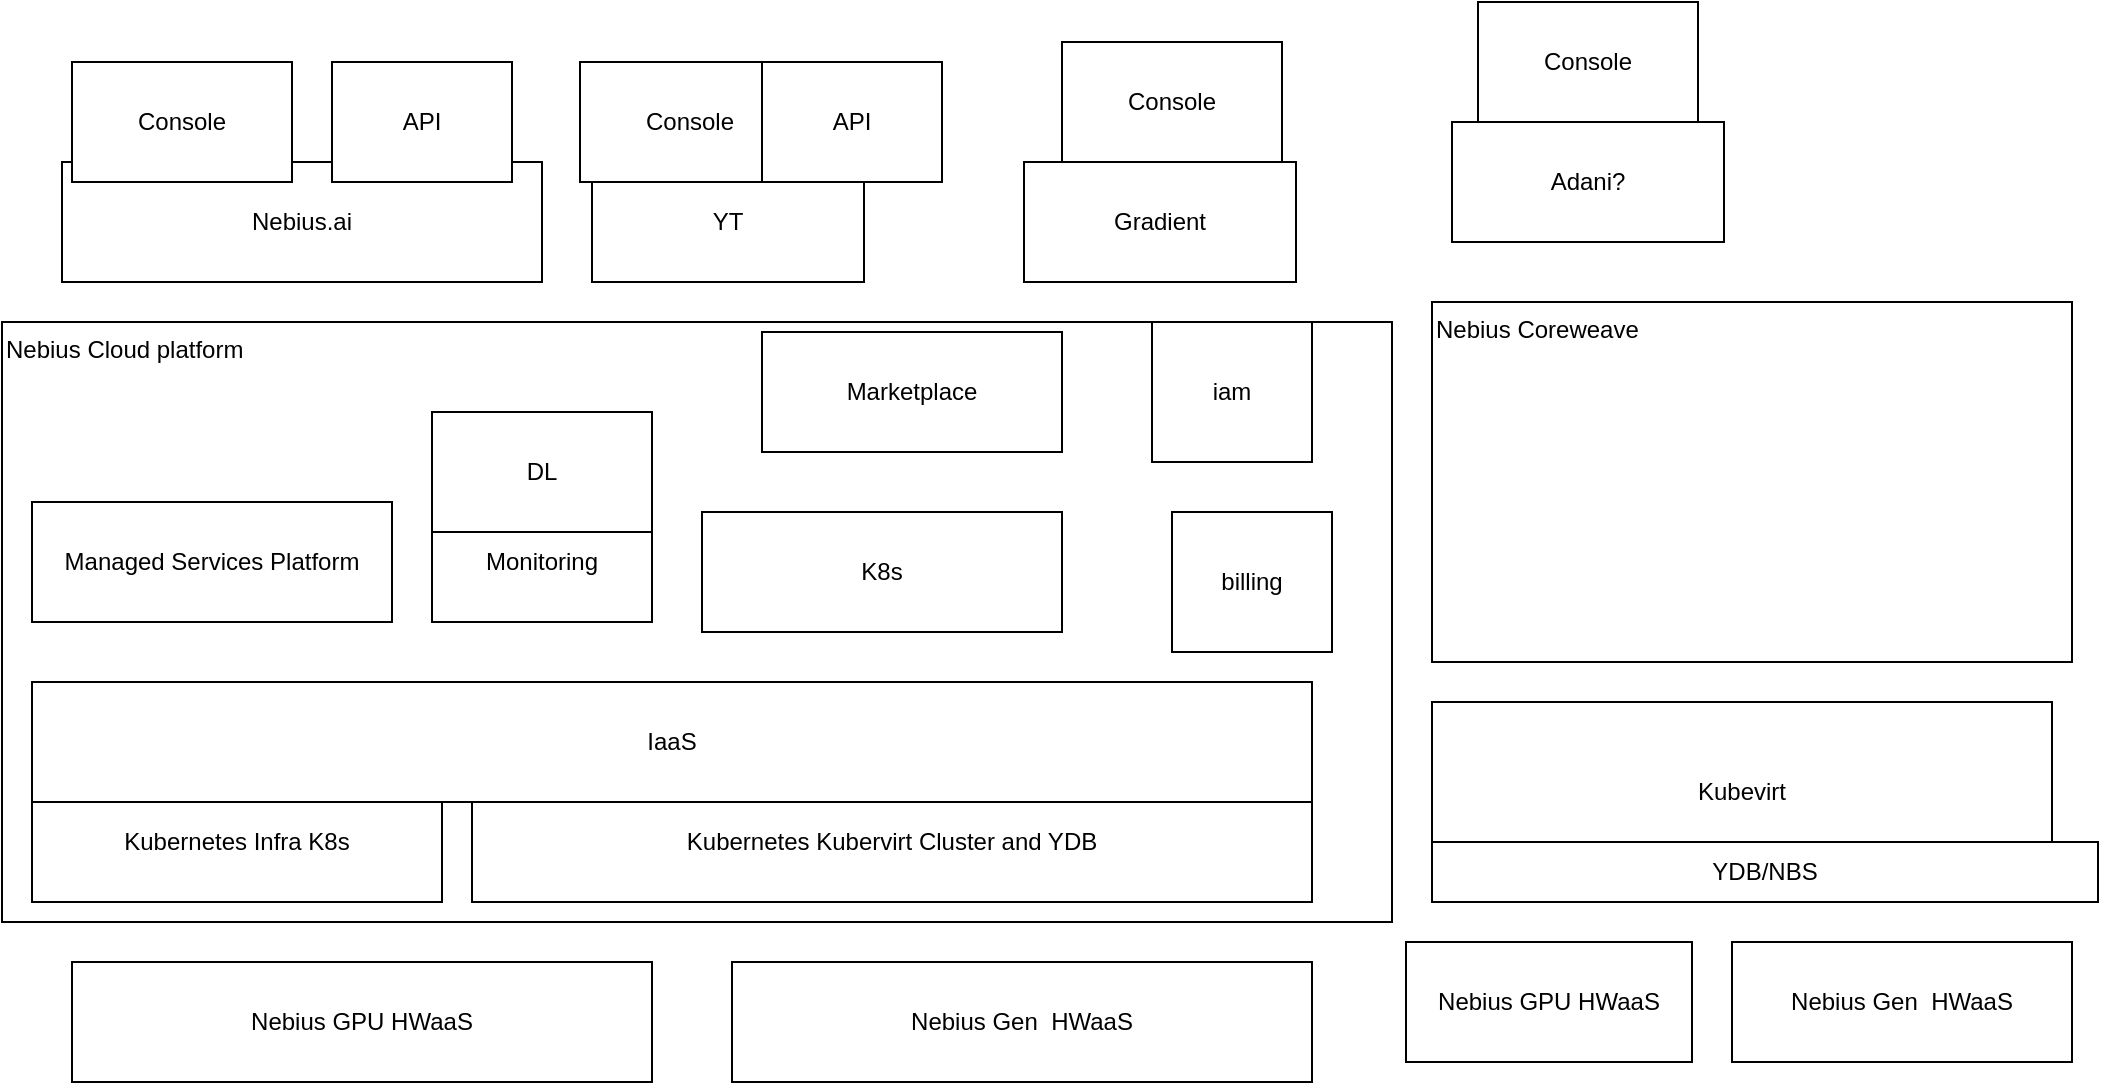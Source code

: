 <mxfile version="22.1.11" type="github">
  <diagram name="Страница — 1" id="5hGcMOGZf2VIPMHqFHNL">
    <mxGraphModel dx="1304" dy="1973" grid="1" gridSize="10" guides="1" tooltips="1" connect="1" arrows="1" fold="1" page="1" pageScale="1" pageWidth="827" pageHeight="1169" math="0" shadow="0">
      <root>
        <mxCell id="0" />
        <mxCell id="1" parent="0" />
        <mxCell id="WPVpoji-QZ5Nl2qnnzTQ-38" value="Nebius Cloud platform" style="rounded=0;whiteSpace=wrap;html=1;align=left;verticalAlign=top;" vertex="1" parent="1">
          <mxGeometry x="125" y="120" width="695" height="300" as="geometry" />
        </mxCell>
        <mxCell id="WPVpoji-QZ5Nl2qnnzTQ-1" value="Nebius GPU HWaaS" style="rounded=0;whiteSpace=wrap;html=1;" vertex="1" parent="1">
          <mxGeometry x="160" y="440" width="290" height="60" as="geometry" />
        </mxCell>
        <mxCell id="WPVpoji-QZ5Nl2qnnzTQ-4" value="Kubernetes Infra K8s" style="rounded=0;whiteSpace=wrap;html=1;" vertex="1" parent="1">
          <mxGeometry x="140" y="350" width="205" height="60" as="geometry" />
        </mxCell>
        <mxCell id="WPVpoji-QZ5Nl2qnnzTQ-5" value="Nebius Gen&amp;nbsp; HWaaS" style="rounded=0;whiteSpace=wrap;html=1;" vertex="1" parent="1">
          <mxGeometry x="490" y="440" width="290" height="60" as="geometry" />
        </mxCell>
        <mxCell id="WPVpoji-QZ5Nl2qnnzTQ-6" value="iam" style="rounded=0;whiteSpace=wrap;html=1;" vertex="1" parent="1">
          <mxGeometry x="700" y="120" width="80" height="70" as="geometry" />
        </mxCell>
        <mxCell id="WPVpoji-QZ5Nl2qnnzTQ-9" value="Managed Services Platform" style="rounded=0;whiteSpace=wrap;html=1;" vertex="1" parent="1">
          <mxGeometry x="140" y="210" width="180" height="60" as="geometry" />
        </mxCell>
        <mxCell id="WPVpoji-QZ5Nl2qnnzTQ-10" value="Marketplace" style="rounded=0;whiteSpace=wrap;html=1;" vertex="1" parent="1">
          <mxGeometry x="505" y="125" width="150" height="60" as="geometry" />
        </mxCell>
        <mxCell id="WPVpoji-QZ5Nl2qnnzTQ-11" value="billing" style="rounded=0;whiteSpace=wrap;html=1;" vertex="1" parent="1">
          <mxGeometry x="710" y="215" width="80" height="70" as="geometry" />
        </mxCell>
        <mxCell id="WPVpoji-QZ5Nl2qnnzTQ-18" value="Kubernetes Kubervirt Cluster and YDB" style="rounded=0;whiteSpace=wrap;html=1;" vertex="1" parent="1">
          <mxGeometry x="360" y="350" width="420" height="60" as="geometry" />
        </mxCell>
        <mxCell id="WPVpoji-QZ5Nl2qnnzTQ-12" value="Nebius.ai" style="rounded=0;whiteSpace=wrap;html=1;" vertex="1" parent="1">
          <mxGeometry x="155" y="40" width="240" height="60" as="geometry" />
        </mxCell>
        <mxCell id="WPVpoji-QZ5Nl2qnnzTQ-7" value="IaaS" style="rounded=0;whiteSpace=wrap;html=1;" vertex="1" parent="1">
          <mxGeometry x="140" y="300" width="640" height="60" as="geometry" />
        </mxCell>
        <mxCell id="WPVpoji-QZ5Nl2qnnzTQ-22" value="YT" style="rounded=0;whiteSpace=wrap;html=1;" vertex="1" parent="1">
          <mxGeometry x="420" y="40" width="136" height="60" as="geometry" />
        </mxCell>
        <mxCell id="WPVpoji-QZ5Nl2qnnzTQ-23" value="K8s" style="rounded=0;whiteSpace=wrap;html=1;" vertex="1" parent="1">
          <mxGeometry x="475" y="215" width="180" height="60" as="geometry" />
        </mxCell>
        <mxCell id="WPVpoji-QZ5Nl2qnnzTQ-26" value="Console" style="rounded=0;whiteSpace=wrap;html=1;" vertex="1" parent="1">
          <mxGeometry x="160" y="-10" width="110" height="60" as="geometry" />
        </mxCell>
        <mxCell id="WPVpoji-QZ5Nl2qnnzTQ-29" value="API" style="rounded=0;whiteSpace=wrap;html=1;" vertex="1" parent="1">
          <mxGeometry x="290" y="-10" width="90" height="60" as="geometry" />
        </mxCell>
        <mxCell id="WPVpoji-QZ5Nl2qnnzTQ-31" value="Console" style="rounded=0;whiteSpace=wrap;html=1;" vertex="1" parent="1">
          <mxGeometry x="414" y="-10" width="110" height="60" as="geometry" />
        </mxCell>
        <mxCell id="WPVpoji-QZ5Nl2qnnzTQ-32" value="API" style="rounded=0;whiteSpace=wrap;html=1;" vertex="1" parent="1">
          <mxGeometry x="505" y="-10" width="90" height="60" as="geometry" />
        </mxCell>
        <mxCell id="WPVpoji-QZ5Nl2qnnzTQ-33" value="Monitoring" style="rounded=0;whiteSpace=wrap;html=1;" vertex="1" parent="1">
          <mxGeometry x="340" y="210" width="110" height="60" as="geometry" />
        </mxCell>
        <mxCell id="WPVpoji-QZ5Nl2qnnzTQ-34" value="DL" style="rounded=0;whiteSpace=wrap;html=1;" vertex="1" parent="1">
          <mxGeometry x="340" y="165" width="110" height="60" as="geometry" />
        </mxCell>
        <mxCell id="WPVpoji-QZ5Nl2qnnzTQ-35" value="Gradient" style="rounded=0;whiteSpace=wrap;html=1;" vertex="1" parent="1">
          <mxGeometry x="636" y="40" width="136" height="60" as="geometry" />
        </mxCell>
        <mxCell id="WPVpoji-QZ5Nl2qnnzTQ-36" value="Console" style="rounded=0;whiteSpace=wrap;html=1;" vertex="1" parent="1">
          <mxGeometry x="655" y="-20" width="110" height="60" as="geometry" />
        </mxCell>
        <mxCell id="WPVpoji-QZ5Nl2qnnzTQ-42" value="Nebius Coreweave" style="rounded=0;whiteSpace=wrap;html=1;align=left;verticalAlign=top;" vertex="1" parent="1">
          <mxGeometry x="840" y="110" width="320" height="180" as="geometry" />
        </mxCell>
        <mxCell id="WPVpoji-QZ5Nl2qnnzTQ-44" value="Nebius GPU HWaaS" style="rounded=0;whiteSpace=wrap;html=1;" vertex="1" parent="1">
          <mxGeometry x="827" y="430" width="143" height="60" as="geometry" />
        </mxCell>
        <mxCell id="WPVpoji-QZ5Nl2qnnzTQ-45" value="Nebius Gen&amp;nbsp; HWaaS" style="rounded=0;whiteSpace=wrap;html=1;" vertex="1" parent="1">
          <mxGeometry x="990" y="430" width="170" height="60" as="geometry" />
        </mxCell>
        <mxCell id="WPVpoji-QZ5Nl2qnnzTQ-47" value="Kubevirt" style="rounded=0;whiteSpace=wrap;html=1;" vertex="1" parent="1">
          <mxGeometry x="840" y="310" width="310" height="90" as="geometry" />
        </mxCell>
        <mxCell id="WPVpoji-QZ5Nl2qnnzTQ-52" value="Adani?" style="rounded=0;whiteSpace=wrap;html=1;" vertex="1" parent="1">
          <mxGeometry x="850" y="20" width="136" height="60" as="geometry" />
        </mxCell>
        <mxCell id="WPVpoji-QZ5Nl2qnnzTQ-53" value="Console" style="rounded=0;whiteSpace=wrap;html=1;" vertex="1" parent="1">
          <mxGeometry x="863" y="-40" width="110" height="60" as="geometry" />
        </mxCell>
        <mxCell id="WPVpoji-QZ5Nl2qnnzTQ-56" value="YDB/NBS" style="rounded=0;whiteSpace=wrap;html=1;" vertex="1" parent="1">
          <mxGeometry x="840" y="380" width="333" height="30" as="geometry" />
        </mxCell>
      </root>
    </mxGraphModel>
  </diagram>
</mxfile>
